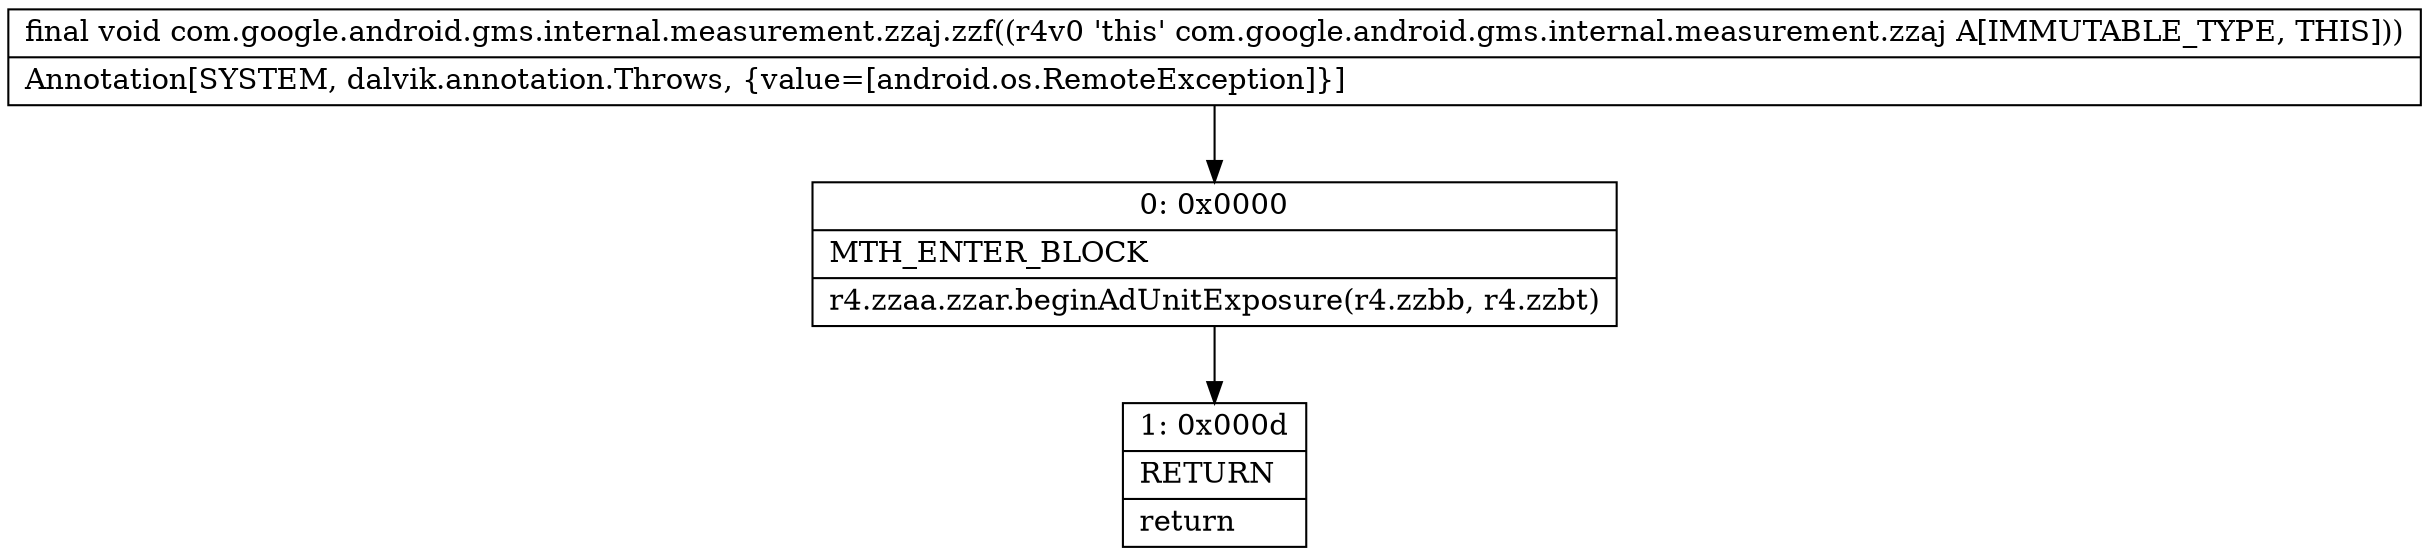 digraph "CFG forcom.google.android.gms.internal.measurement.zzaj.zzf()V" {
Node_0 [shape=record,label="{0\:\ 0x0000|MTH_ENTER_BLOCK\l|r4.zzaa.zzar.beginAdUnitExposure(r4.zzbb, r4.zzbt)\l}"];
Node_1 [shape=record,label="{1\:\ 0x000d|RETURN\l|return\l}"];
MethodNode[shape=record,label="{final void com.google.android.gms.internal.measurement.zzaj.zzf((r4v0 'this' com.google.android.gms.internal.measurement.zzaj A[IMMUTABLE_TYPE, THIS]))  | Annotation[SYSTEM, dalvik.annotation.Throws, \{value=[android.os.RemoteException]\}]\l}"];
MethodNode -> Node_0;
Node_0 -> Node_1;
}

